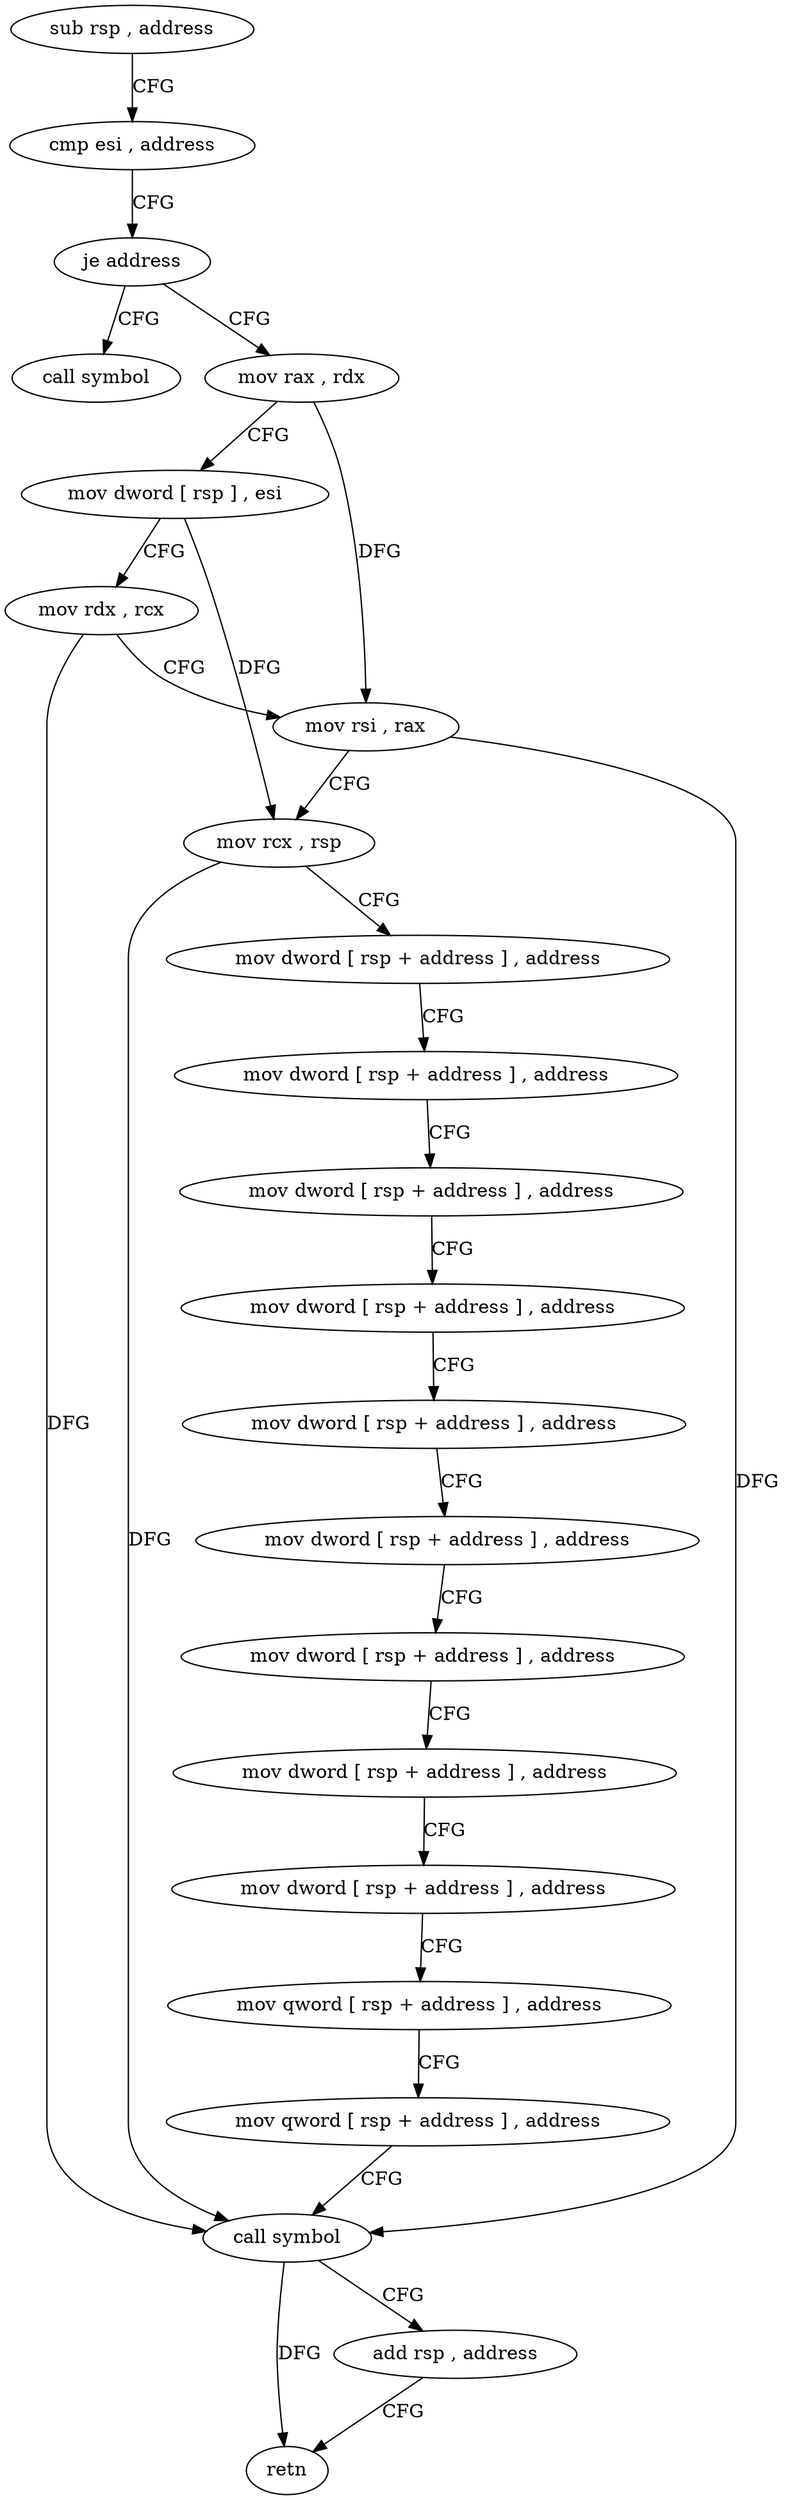 digraph "func" {
"4320560" [label = "sub rsp , address" ]
"4320564" [label = "cmp esi , address" ]
"4320567" [label = "je address" ]
"4320684" [label = "call symbol" ]
"4320569" [label = "mov rax , rdx" ]
"4320572" [label = "mov dword [ rsp ] , esi" ]
"4320575" [label = "mov rdx , rcx" ]
"4320578" [label = "mov rsi , rax" ]
"4320581" [label = "mov rcx , rsp" ]
"4320584" [label = "mov dword [ rsp + address ] , address" ]
"4320592" [label = "mov dword [ rsp + address ] , address" ]
"4320600" [label = "mov dword [ rsp + address ] , address" ]
"4320608" [label = "mov dword [ rsp + address ] , address" ]
"4320616" [label = "mov dword [ rsp + address ] , address" ]
"4320624" [label = "mov dword [ rsp + address ] , address" ]
"4320632" [label = "mov dword [ rsp + address ] , address" ]
"4320640" [label = "mov dword [ rsp + address ] , address" ]
"4320648" [label = "mov dword [ rsp + address ] , address" ]
"4320656" [label = "mov qword [ rsp + address ] , address" ]
"4320665" [label = "mov qword [ rsp + address ] , address" ]
"4320674" [label = "call symbol" ]
"4320679" [label = "add rsp , address" ]
"4320683" [label = "retn" ]
"4320560" -> "4320564" [ label = "CFG" ]
"4320564" -> "4320567" [ label = "CFG" ]
"4320567" -> "4320684" [ label = "CFG" ]
"4320567" -> "4320569" [ label = "CFG" ]
"4320569" -> "4320572" [ label = "CFG" ]
"4320569" -> "4320578" [ label = "DFG" ]
"4320572" -> "4320575" [ label = "CFG" ]
"4320572" -> "4320581" [ label = "DFG" ]
"4320575" -> "4320578" [ label = "CFG" ]
"4320575" -> "4320674" [ label = "DFG" ]
"4320578" -> "4320581" [ label = "CFG" ]
"4320578" -> "4320674" [ label = "DFG" ]
"4320581" -> "4320584" [ label = "CFG" ]
"4320581" -> "4320674" [ label = "DFG" ]
"4320584" -> "4320592" [ label = "CFG" ]
"4320592" -> "4320600" [ label = "CFG" ]
"4320600" -> "4320608" [ label = "CFG" ]
"4320608" -> "4320616" [ label = "CFG" ]
"4320616" -> "4320624" [ label = "CFG" ]
"4320624" -> "4320632" [ label = "CFG" ]
"4320632" -> "4320640" [ label = "CFG" ]
"4320640" -> "4320648" [ label = "CFG" ]
"4320648" -> "4320656" [ label = "CFG" ]
"4320656" -> "4320665" [ label = "CFG" ]
"4320665" -> "4320674" [ label = "CFG" ]
"4320674" -> "4320679" [ label = "CFG" ]
"4320674" -> "4320683" [ label = "DFG" ]
"4320679" -> "4320683" [ label = "CFG" ]
}
